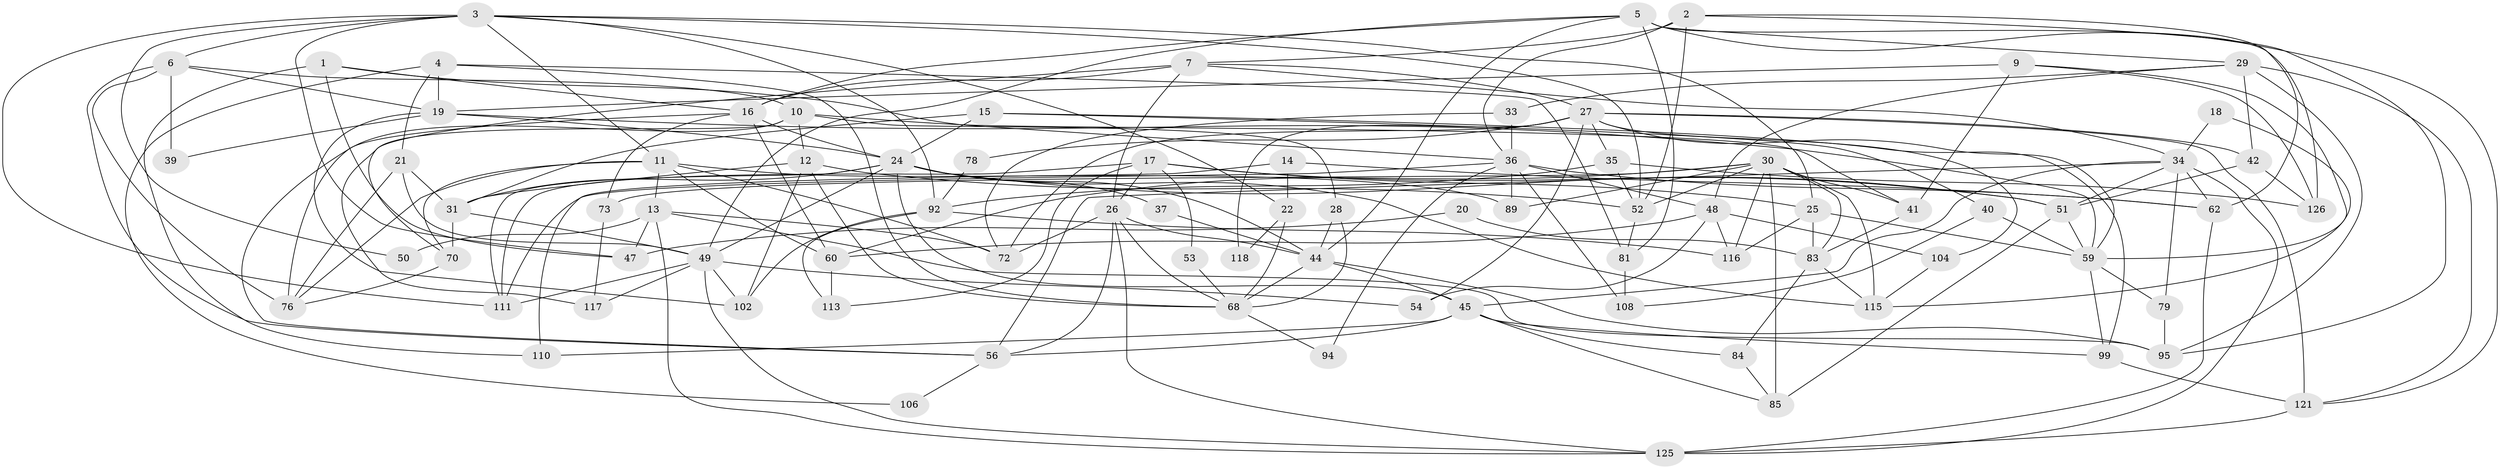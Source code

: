 // Generated by graph-tools (version 1.1) at 2025/52/02/27/25 19:52:02]
// undirected, 82 vertices, 201 edges
graph export_dot {
graph [start="1"]
  node [color=gray90,style=filled];
  1;
  2 [super="+46"];
  3 [super="+43"];
  4 [super="+71"];
  5 [super="+86"];
  6 [super="+8"];
  7;
  9;
  10 [super="+23"];
  11 [super="+65"];
  12 [super="+74"];
  13 [super="+82"];
  14 [super="+122"];
  15;
  16 [super="+90"];
  17 [super="+124"];
  18;
  19 [super="+98"];
  20;
  21 [super="+32"];
  22;
  24 [super="+58"];
  25 [super="+38"];
  26 [super="+75"];
  27 [super="+69"];
  28;
  29 [super="+91"];
  30 [super="+96"];
  31 [super="+61"];
  33;
  34 [super="+87"];
  35;
  36 [super="+93"];
  37;
  39;
  40;
  41 [super="+55"];
  42;
  44 [super="+57"];
  45 [super="+67"];
  47;
  48 [super="+80"];
  49 [super="+66"];
  50;
  51 [super="+112"];
  52 [super="+88"];
  53;
  54 [super="+105"];
  56 [super="+120"];
  59 [super="+77"];
  60 [super="+64"];
  62 [super="+63"];
  68 [super="+119"];
  70 [super="+103"];
  72;
  73;
  76 [super="+100"];
  78;
  79;
  81 [super="+114"];
  83 [super="+97"];
  84;
  85 [super="+128"];
  89;
  92 [super="+101"];
  94;
  95 [super="+109"];
  99 [super="+123"];
  102 [super="+107"];
  104;
  106;
  108;
  110;
  111;
  113;
  115 [super="+127"];
  116;
  117;
  118;
  121;
  125;
  126;
  1 -- 36;
  1 -- 47;
  1 -- 110;
  1 -- 16;
  2 -- 95;
  2 -- 7;
  2 -- 36;
  2 -- 52;
  2 -- 62;
  3 -- 47;
  3 -- 6;
  3 -- 111;
  3 -- 50;
  3 -- 52;
  3 -- 22;
  3 -- 25;
  3 -- 92;
  3 -- 11;
  4 -- 81 [weight=2];
  4 -- 21;
  4 -- 19;
  4 -- 68;
  4 -- 106;
  5 -- 44;
  5 -- 126;
  5 -- 29;
  5 -- 121;
  5 -- 81;
  5 -- 16;
  5 -- 49;
  6 -- 76;
  6 -- 39;
  6 -- 19;
  6 -- 10;
  6 -- 56;
  7 -- 26;
  7 -- 16;
  7 -- 70;
  7 -- 34;
  7 -- 27;
  9 -- 126;
  9 -- 41;
  9 -- 59;
  9 -- 19;
  10 -- 117;
  10 -- 28;
  10 -- 56;
  10 -- 41;
  10 -- 12;
  11 -- 76 [weight=2];
  11 -- 13;
  11 -- 60;
  11 -- 70;
  11 -- 72;
  11 -- 89;
  12 -- 102;
  12 -- 52;
  12 -- 68;
  12 -- 31;
  13 -- 72;
  13 -- 47;
  13 -- 95;
  13 -- 50;
  13 -- 125;
  14 -- 62;
  14 -- 110;
  14 -- 22;
  15 -- 31;
  15 -- 40;
  15 -- 99;
  15 -- 24;
  16 -- 73;
  16 -- 76;
  16 -- 60;
  16 -- 24;
  17 -- 111;
  17 -- 51;
  17 -- 53;
  17 -- 113;
  17 -- 26;
  17 -- 25;
  18 -- 115;
  18 -- 34;
  19 -- 39;
  19 -- 59;
  19 -- 102;
  19 -- 24;
  20 -- 47;
  20 -- 83;
  21 -- 76;
  21 -- 49;
  21 -- 31;
  22 -- 118;
  22 -- 68;
  24 -- 51;
  24 -- 44;
  24 -- 115;
  24 -- 49;
  24 -- 37;
  24 -- 31;
  24 -- 111;
  24 -- 45;
  25 -- 116;
  25 -- 83;
  25 -- 59;
  26 -- 72;
  26 -- 44;
  26 -- 68;
  26 -- 56;
  26 -- 125;
  27 -- 42;
  27 -- 118;
  27 -- 35;
  27 -- 72;
  27 -- 59;
  27 -- 104;
  27 -- 78;
  27 -- 54;
  27 -- 121;
  28 -- 68;
  28 -- 44;
  29 -- 33;
  29 -- 121;
  29 -- 42;
  29 -- 95;
  29 -- 48;
  30 -- 89 [weight=2];
  30 -- 41;
  30 -- 85 [weight=2];
  30 -- 73;
  30 -- 83;
  30 -- 52;
  30 -- 115;
  30 -- 116;
  30 -- 60;
  31 -- 49 [weight=2];
  31 -- 70;
  33 -- 72;
  33 -- 36;
  34 -- 45;
  34 -- 62;
  34 -- 125;
  34 -- 56;
  34 -- 79;
  34 -- 51;
  35 -- 92 [weight=2];
  35 -- 126;
  35 -- 52;
  36 -- 111;
  36 -- 48;
  36 -- 89;
  36 -- 108;
  36 -- 94;
  36 -- 62;
  37 -- 44;
  40 -- 108;
  40 -- 59;
  41 -- 83;
  42 -- 51;
  42 -- 126;
  44 -- 45;
  44 -- 68;
  44 -- 95;
  45 -- 84;
  45 -- 110;
  45 -- 85;
  45 -- 99;
  45 -- 56;
  48 -- 116;
  48 -- 54;
  48 -- 104;
  48 -- 60;
  49 -- 125;
  49 -- 111;
  49 -- 54;
  49 -- 117;
  49 -- 102;
  51 -- 59;
  51 -- 85;
  52 -- 81;
  53 -- 68;
  56 -- 106;
  59 -- 99;
  59 -- 79;
  60 -- 113;
  62 -- 125;
  68 -- 94;
  70 -- 76;
  73 -- 117;
  78 -- 92;
  79 -- 95;
  81 -- 108;
  83 -- 84;
  83 -- 115 [weight=2];
  84 -- 85;
  92 -- 113;
  92 -- 116;
  92 -- 102;
  99 -- 121;
  104 -- 115;
  121 -- 125;
}
